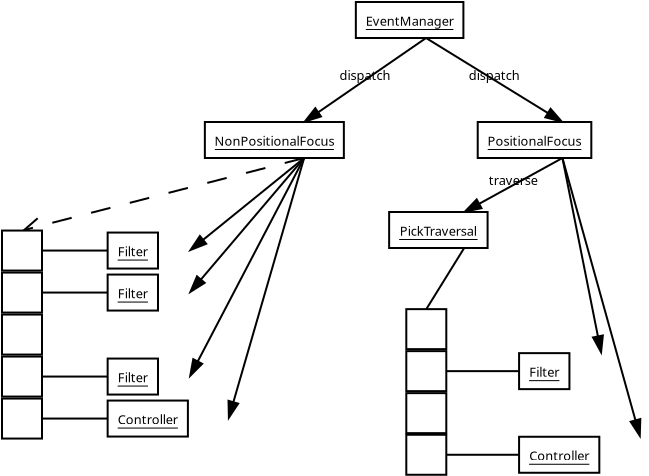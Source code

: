 <?xml version="1.0"?>
<dia:diagram xmlns:dia="http://www.lysator.liu.se/~alla/dia/">
  <dia:layer name="Background" visible="true">
    <dia:object type="UML - Object" version="0" id="O0">
      <dia:attribute name="obj_pos">
        <dia:point val="8.906,3.429"/>
      </dia:attribute>
      <dia:attribute name="obj_bb">
        <dia:rectangle val="8.856,3.379;15.973,5.279"/>
      </dia:attribute>
      <dia:attribute name="elem_corner">
        <dia:point val="8.906,3.429"/>
      </dia:attribute>
      <dia:attribute name="elem_width">
        <dia:real val="7.018"/>
      </dia:attribute>
      <dia:attribute name="elem_height">
        <dia:real val="1.8"/>
      </dia:attribute>
      <dia:attribute name="text">
        <dia:composite type="text">
          <dia:attribute name="string">
            <dia:string>#EventManager#</dia:string>
          </dia:attribute>
          <dia:attribute name="font">
            <dia:font name="Helvetica"/>
          </dia:attribute>
          <dia:attribute name="height">
            <dia:real val="0.8"/>
          </dia:attribute>
          <dia:attribute name="pos">
            <dia:point val="12.415,4.523"/>
          </dia:attribute>
          <dia:attribute name="color">
            <dia:color val="#000000"/>
          </dia:attribute>
          <dia:attribute name="alignment">
            <dia:enum val="1"/>
          </dia:attribute>
        </dia:composite>
      </dia:attribute>
      <dia:attribute name="stereotype">
        <dia:string/>
      </dia:attribute>
      <dia:attribute name="exstate">
        <dia:string/>
      </dia:attribute>
      <dia:attribute name="attrib">
        <dia:composite type="text">
          <dia:attribute name="string">
            <dia:string>##</dia:string>
          </dia:attribute>
          <dia:attribute name="font">
            <dia:font name="Helvetica"/>
          </dia:attribute>
          <dia:attribute name="height">
            <dia:real val="0.8"/>
          </dia:attribute>
          <dia:attribute name="pos">
            <dia:point val="0,0"/>
          </dia:attribute>
          <dia:attribute name="color">
            <dia:color val="#000000"/>
          </dia:attribute>
          <dia:attribute name="alignment">
            <dia:enum val="0"/>
          </dia:attribute>
        </dia:composite>
      </dia:attribute>
      <dia:attribute name="is_active">
        <dia:boolean val="false"/>
      </dia:attribute>
      <dia:attribute name="show_attribs">
        <dia:boolean val="false"/>
      </dia:attribute>
      <dia:attribute name="multiple">
        <dia:boolean val="false"/>
      </dia:attribute>
    </dia:object>
    <dia:object type="UML - Object" version="0" id="O1">
      <dia:attribute name="obj_pos">
        <dia:point val="10.571,13.929"/>
      </dia:attribute>
      <dia:attribute name="obj_bb">
        <dia:rectangle val="10.521,13.879;18.124,15.779"/>
      </dia:attribute>
      <dia:attribute name="elem_corner">
        <dia:point val="10.571,13.929"/>
      </dia:attribute>
      <dia:attribute name="elem_width">
        <dia:real val="7.502"/>
      </dia:attribute>
      <dia:attribute name="elem_height">
        <dia:real val="1.8"/>
      </dia:attribute>
      <dia:attribute name="text">
        <dia:composite type="text">
          <dia:attribute name="string">
            <dia:string>#PickTraversal#</dia:string>
          </dia:attribute>
          <dia:attribute name="font">
            <dia:font name="Helvetica"/>
          </dia:attribute>
          <dia:attribute name="height">
            <dia:real val="0.8"/>
          </dia:attribute>
          <dia:attribute name="pos">
            <dia:point val="14.323,15.023"/>
          </dia:attribute>
          <dia:attribute name="color">
            <dia:color val="#000000"/>
          </dia:attribute>
          <dia:attribute name="alignment">
            <dia:enum val="1"/>
          </dia:attribute>
        </dia:composite>
      </dia:attribute>
      <dia:attribute name="stereotype">
        <dia:string/>
      </dia:attribute>
      <dia:attribute name="exstate">
        <dia:string/>
      </dia:attribute>
      <dia:attribute name="attrib">
        <dia:composite type="text">
          <dia:attribute name="string">
            <dia:string>##</dia:string>
          </dia:attribute>
          <dia:attribute name="font">
            <dia:font name="Helvetica"/>
          </dia:attribute>
          <dia:attribute name="height">
            <dia:real val="0.8"/>
          </dia:attribute>
          <dia:attribute name="pos">
            <dia:point val="0,0"/>
          </dia:attribute>
          <dia:attribute name="color">
            <dia:color val="#000000"/>
          </dia:attribute>
          <dia:attribute name="alignment">
            <dia:enum val="0"/>
          </dia:attribute>
        </dia:composite>
      </dia:attribute>
      <dia:attribute name="is_active">
        <dia:boolean val="false"/>
      </dia:attribute>
      <dia:attribute name="show_attribs">
        <dia:boolean val="false"/>
      </dia:attribute>
      <dia:attribute name="multiple">
        <dia:boolean val="false"/>
      </dia:attribute>
    </dia:object>
    <dia:group>
      <dia:object type="UML - Object" version="0" id="O2">
        <dia:attribute name="obj_pos">
          <dia:point val="1.357,9.429"/>
        </dia:attribute>
        <dia:attribute name="obj_bb">
          <dia:rectangle val="1.307,9.379;11.334,11.279"/>
        </dia:attribute>
        <dia:attribute name="elem_corner">
          <dia:point val="1.357,9.429"/>
        </dia:attribute>
        <dia:attribute name="elem_width">
          <dia:real val="9.926"/>
        </dia:attribute>
        <dia:attribute name="elem_height">
          <dia:real val="1.8"/>
        </dia:attribute>
        <dia:attribute name="text">
          <dia:composite type="text">
            <dia:attribute name="string">
              <dia:string>#NonPositionalFocus#</dia:string>
            </dia:attribute>
            <dia:attribute name="font">
              <dia:font name="Helvetica"/>
            </dia:attribute>
            <dia:attribute name="height">
              <dia:real val="0.8"/>
            </dia:attribute>
            <dia:attribute name="pos">
              <dia:point val="6.32,10.523"/>
            </dia:attribute>
            <dia:attribute name="color">
              <dia:color val="#000000"/>
            </dia:attribute>
            <dia:attribute name="alignment">
              <dia:enum val="1"/>
            </dia:attribute>
          </dia:composite>
        </dia:attribute>
        <dia:attribute name="stereotype">
          <dia:string/>
        </dia:attribute>
        <dia:attribute name="exstate">
          <dia:string/>
        </dia:attribute>
        <dia:attribute name="attrib">
          <dia:composite type="text">
            <dia:attribute name="string">
              <dia:string>##</dia:string>
            </dia:attribute>
            <dia:attribute name="font">
              <dia:font name="Helvetica"/>
            </dia:attribute>
            <dia:attribute name="height">
              <dia:real val="0.8"/>
            </dia:attribute>
            <dia:attribute name="pos">
              <dia:point val="0,0"/>
            </dia:attribute>
            <dia:attribute name="color">
              <dia:color val="#000000"/>
            </dia:attribute>
            <dia:attribute name="alignment">
              <dia:enum val="0"/>
            </dia:attribute>
          </dia:composite>
        </dia:attribute>
        <dia:attribute name="is_active">
          <dia:boolean val="false"/>
        </dia:attribute>
        <dia:attribute name="show_attribs">
          <dia:boolean val="false"/>
        </dia:attribute>
        <dia:attribute name="multiple">
          <dia:boolean val="false"/>
        </dia:attribute>
      </dia:object>
      <dia:object type="UML - Object" version="0" id="O3">
        <dia:attribute name="obj_pos">
          <dia:point val="15,9.429"/>
        </dia:attribute>
        <dia:attribute name="obj_bb">
          <dia:rectangle val="14.95,9.379;23.522,11.279"/>
        </dia:attribute>
        <dia:attribute name="elem_corner">
          <dia:point val="15,9.429"/>
        </dia:attribute>
        <dia:attribute name="elem_width">
          <dia:real val="8.472"/>
        </dia:attribute>
        <dia:attribute name="elem_height">
          <dia:real val="1.8"/>
        </dia:attribute>
        <dia:attribute name="text">
          <dia:composite type="text">
            <dia:attribute name="string">
              <dia:string>#PositionalFocus#</dia:string>
            </dia:attribute>
            <dia:attribute name="font">
              <dia:font name="Helvetica"/>
            </dia:attribute>
            <dia:attribute name="height">
              <dia:real val="0.8"/>
            </dia:attribute>
            <dia:attribute name="pos">
              <dia:point val="19.236,10.523"/>
            </dia:attribute>
            <dia:attribute name="color">
              <dia:color val="#000000"/>
            </dia:attribute>
            <dia:attribute name="alignment">
              <dia:enum val="1"/>
            </dia:attribute>
          </dia:composite>
        </dia:attribute>
        <dia:attribute name="stereotype">
          <dia:string/>
        </dia:attribute>
        <dia:attribute name="exstate">
          <dia:string/>
        </dia:attribute>
        <dia:attribute name="attrib">
          <dia:composite type="text">
            <dia:attribute name="string">
              <dia:string>##</dia:string>
            </dia:attribute>
            <dia:attribute name="font">
              <dia:font name="Helvetica"/>
            </dia:attribute>
            <dia:attribute name="height">
              <dia:real val="0.8"/>
            </dia:attribute>
            <dia:attribute name="pos">
              <dia:point val="0,0"/>
            </dia:attribute>
            <dia:attribute name="color">
              <dia:color val="#000000"/>
            </dia:attribute>
            <dia:attribute name="alignment">
              <dia:enum val="0"/>
            </dia:attribute>
          </dia:composite>
        </dia:attribute>
        <dia:attribute name="is_active">
          <dia:boolean val="false"/>
        </dia:attribute>
        <dia:attribute name="show_attribs">
          <dia:boolean val="false"/>
        </dia:attribute>
        <dia:attribute name="multiple">
          <dia:boolean val="false"/>
        </dia:attribute>
      </dia:object>
    </dia:group>
    <dia:object type="UML - Message" version="0" id="O4">
      <dia:attribute name="obj_pos">
        <dia:point val="12.415,5.229"/>
      </dia:attribute>
      <dia:attribute name="obj_bb">
        <dia:rectangle val="5.47,4.379;14.296,10.279"/>
      </dia:attribute>
      <dia:attribute name="conn_endpoints">
        <dia:point val="12.415,5.229"/>
        <dia:point val="6.32,9.429"/>
      </dia:attribute>
      <dia:attribute name="text">
        <dia:string>#dispatch#</dia:string>
      </dia:attribute>
      <dia:attribute name="text_pos">
        <dia:point val="9.367,7.329"/>
      </dia:attribute>
      <dia:attribute name="type">
        <dia:int val="0"/>
      </dia:attribute>
      <dia:connections>
        <dia:connection handle="0" to="O0" connection="6"/>
        <dia:connection handle="1" to="O2" connection="1"/>
      </dia:connections>
    </dia:object>
    <dia:object type="UML - Message" version="0" id="O5">
      <dia:attribute name="obj_pos">
        <dia:point val="12.415,5.229"/>
      </dia:attribute>
      <dia:attribute name="obj_bb">
        <dia:rectangle val="11.565,4.379;20.754,10.279"/>
      </dia:attribute>
      <dia:attribute name="conn_endpoints">
        <dia:point val="12.415,5.229"/>
        <dia:point val="19.236,9.429"/>
      </dia:attribute>
      <dia:attribute name="text">
        <dia:string>#dispatch#</dia:string>
      </dia:attribute>
      <dia:attribute name="text_pos">
        <dia:point val="15.825,7.329"/>
      </dia:attribute>
      <dia:attribute name="type">
        <dia:int val="0"/>
      </dia:attribute>
      <dia:connections>
        <dia:connection handle="0" to="O0" connection="6"/>
        <dia:connection handle="1" to="O3" connection="1"/>
      </dia:connections>
    </dia:object>
    <dia:object type="UML - Message" version="0" id="O6">
      <dia:attribute name="obj_pos">
        <dia:point val="6.32,11.229"/>
      </dia:attribute>
      <dia:attribute name="obj_bb">
        <dia:rectangle val="-0.245,10.379;7.17,16.707"/>
      </dia:attribute>
      <dia:attribute name="conn_endpoints">
        <dia:point val="6.32,11.229"/>
        <dia:point val="0.605,15.857"/>
      </dia:attribute>
      <dia:attribute name="text">
        <dia:string/>
      </dia:attribute>
      <dia:attribute name="text_pos">
        <dia:point val="3.463,13.543"/>
      </dia:attribute>
      <dia:attribute name="type">
        <dia:int val="-4342339"/>
      </dia:attribute>
      <dia:connections>
        <dia:connection handle="0" to="O2" connection="6"/>
        <dia:connection handle="1" to="O14" connection="4"/>
      </dia:connections>
    </dia:object>
    <dia:object type="UML - Message" version="0" id="O7">
      <dia:attribute name="obj_pos">
        <dia:point val="19.236,11.229"/>
      </dia:attribute>
      <dia:attribute name="obj_bb">
        <dia:rectangle val="13.473,10.379;21.708,14.779"/>
      </dia:attribute>
      <dia:attribute name="conn_endpoints">
        <dia:point val="19.236,11.229"/>
        <dia:point val="14.323,13.929"/>
      </dia:attribute>
      <dia:attribute name="text">
        <dia:string>#traverse#</dia:string>
      </dia:attribute>
      <dia:attribute name="text_pos">
        <dia:point val="16.779,12.579"/>
      </dia:attribute>
      <dia:attribute name="type">
        <dia:int val="0"/>
      </dia:attribute>
      <dia:connections>
        <dia:connection handle="0" to="O3" connection="6"/>
        <dia:connection handle="1" to="O1" connection="1"/>
      </dia:connections>
    </dia:object>
    <dia:object type="Standard - Line" version="0" id="O8">
      <dia:attribute name="obj_pos">
        <dia:point val="6.32,11.229"/>
      </dia:attribute>
      <dia:attribute name="obj_bb">
        <dia:rectangle val="-8.636,10.379;7.17,15.707"/>
      </dia:attribute>
      <dia:attribute name="conn_endpoints">
        <dia:point val="6.32,11.229"/>
        <dia:point val="-7.786,14.857"/>
      </dia:attribute>
      <dia:attribute name="line_width">
        <dia:real val="0.1"/>
      </dia:attribute>
      <dia:attribute name="line_style">
        <dia:enum val="1"/>
      </dia:attribute>
      <dia:attribute name="end_arrow">
        <dia:enum val="1"/>
      </dia:attribute>
      <dia:attribute name="end_arrow_length">
        <dia:real val="0.8"/>
      </dia:attribute>
      <dia:attribute name="end_arrow_width">
        <dia:real val="0.8"/>
      </dia:attribute>
      <dia:connections>
        <dia:connection handle="0" to="O2" connection="6"/>
        <dia:connection handle="1" to="O9" connection="1"/>
      </dia:connections>
    </dia:object>
    <dia:group>
      <dia:object type="Standard - Box" version="0" id="O9">
        <dia:attribute name="obj_pos">
          <dia:point val="-8.786,14.857"/>
        </dia:attribute>
        <dia:attribute name="obj_bb">
          <dia:rectangle val="-8.836,14.807;-6.736,16.907"/>
        </dia:attribute>
        <dia:attribute name="elem_corner">
          <dia:point val="-8.786,14.857"/>
        </dia:attribute>
        <dia:attribute name="elem_width">
          <dia:real val="2"/>
        </dia:attribute>
        <dia:attribute name="elem_height">
          <dia:real val="2"/>
        </dia:attribute>
        <dia:attribute name="show_background">
          <dia:boolean val="true"/>
        </dia:attribute>
      </dia:object>
      <dia:object type="Standard - Box" version="0" id="O10">
        <dia:attribute name="obj_pos">
          <dia:point val="-8.786,16.957"/>
        </dia:attribute>
        <dia:attribute name="obj_bb">
          <dia:rectangle val="-8.836,16.907;-6.736,19.007"/>
        </dia:attribute>
        <dia:attribute name="elem_corner">
          <dia:point val="-8.786,16.957"/>
        </dia:attribute>
        <dia:attribute name="elem_width">
          <dia:real val="2"/>
        </dia:attribute>
        <dia:attribute name="elem_height">
          <dia:real val="2"/>
        </dia:attribute>
        <dia:attribute name="show_background">
          <dia:boolean val="true"/>
        </dia:attribute>
      </dia:object>
      <dia:object type="Standard - Box" version="0" id="O11">
        <dia:attribute name="obj_pos">
          <dia:point val="-8.786,19.057"/>
        </dia:attribute>
        <dia:attribute name="obj_bb">
          <dia:rectangle val="-8.836,19.007;-6.736,21.107"/>
        </dia:attribute>
        <dia:attribute name="elem_corner">
          <dia:point val="-8.786,19.057"/>
        </dia:attribute>
        <dia:attribute name="elem_width">
          <dia:real val="2"/>
        </dia:attribute>
        <dia:attribute name="elem_height">
          <dia:real val="2"/>
        </dia:attribute>
        <dia:attribute name="show_background">
          <dia:boolean val="true"/>
        </dia:attribute>
      </dia:object>
      <dia:object type="Standard - Box" version="0" id="O12">
        <dia:attribute name="obj_pos">
          <dia:point val="-8.786,21.157"/>
        </dia:attribute>
        <dia:attribute name="obj_bb">
          <dia:rectangle val="-8.836,21.107;-6.736,23.207"/>
        </dia:attribute>
        <dia:attribute name="elem_corner">
          <dia:point val="-8.786,21.157"/>
        </dia:attribute>
        <dia:attribute name="elem_width">
          <dia:real val="2"/>
        </dia:attribute>
        <dia:attribute name="elem_height">
          <dia:real val="2"/>
        </dia:attribute>
        <dia:attribute name="show_background">
          <dia:boolean val="true"/>
        </dia:attribute>
      </dia:object>
      <dia:object type="Standard - Box" version="0" id="O13">
        <dia:attribute name="obj_pos">
          <dia:point val="-8.786,23.257"/>
        </dia:attribute>
        <dia:attribute name="obj_bb">
          <dia:rectangle val="-8.836,23.207;-6.736,25.307"/>
        </dia:attribute>
        <dia:attribute name="elem_corner">
          <dia:point val="-8.786,23.257"/>
        </dia:attribute>
        <dia:attribute name="elem_width">
          <dia:real val="2"/>
        </dia:attribute>
        <dia:attribute name="elem_height">
          <dia:real val="2"/>
        </dia:attribute>
        <dia:attribute name="show_background">
          <dia:boolean val="true"/>
        </dia:attribute>
      </dia:object>
      <dia:object type="UML - Object" version="0" id="O14">
        <dia:attribute name="obj_pos">
          <dia:point val="-3.504,14.957"/>
        </dia:attribute>
        <dia:attribute name="obj_bb">
          <dia:rectangle val="-3.554,14.907;0.655,16.807"/>
        </dia:attribute>
        <dia:attribute name="elem_corner">
          <dia:point val="-3.504,14.957"/>
        </dia:attribute>
        <dia:attribute name="elem_width">
          <dia:real val="4.109"/>
        </dia:attribute>
        <dia:attribute name="elem_height">
          <dia:real val="1.8"/>
        </dia:attribute>
        <dia:attribute name="text">
          <dia:composite type="text">
            <dia:attribute name="string">
              <dia:string>#Filter#</dia:string>
            </dia:attribute>
            <dia:attribute name="font">
              <dia:font name="Helvetica"/>
            </dia:attribute>
            <dia:attribute name="height">
              <dia:real val="0.8"/>
            </dia:attribute>
            <dia:attribute name="pos">
              <dia:point val="-1.449,16.052"/>
            </dia:attribute>
            <dia:attribute name="color">
              <dia:color val="#000000"/>
            </dia:attribute>
            <dia:attribute name="alignment">
              <dia:enum val="1"/>
            </dia:attribute>
          </dia:composite>
        </dia:attribute>
        <dia:attribute name="stereotype">
          <dia:string/>
        </dia:attribute>
        <dia:attribute name="exstate">
          <dia:string/>
        </dia:attribute>
        <dia:attribute name="attrib">
          <dia:composite type="text">
            <dia:attribute name="string">
              <dia:string>##</dia:string>
            </dia:attribute>
            <dia:attribute name="font">
              <dia:font name="Helvetica"/>
            </dia:attribute>
            <dia:attribute name="height">
              <dia:real val="0.8"/>
            </dia:attribute>
            <dia:attribute name="pos">
              <dia:point val="0,0"/>
            </dia:attribute>
            <dia:attribute name="color">
              <dia:color val="#000000"/>
            </dia:attribute>
            <dia:attribute name="alignment">
              <dia:enum val="0"/>
            </dia:attribute>
          </dia:composite>
        </dia:attribute>
        <dia:attribute name="is_active">
          <dia:boolean val="false"/>
        </dia:attribute>
        <dia:attribute name="show_attribs">
          <dia:boolean val="false"/>
        </dia:attribute>
        <dia:attribute name="multiple">
          <dia:boolean val="false"/>
        </dia:attribute>
      </dia:object>
      <dia:object type="UML - Object" version="0" id="O15">
        <dia:attribute name="obj_pos">
          <dia:point val="-3.504,17.057"/>
        </dia:attribute>
        <dia:attribute name="obj_bb">
          <dia:rectangle val="-3.554,17.007;0.655,18.907"/>
        </dia:attribute>
        <dia:attribute name="elem_corner">
          <dia:point val="-3.504,17.057"/>
        </dia:attribute>
        <dia:attribute name="elem_width">
          <dia:real val="4.109"/>
        </dia:attribute>
        <dia:attribute name="elem_height">
          <dia:real val="1.8"/>
        </dia:attribute>
        <dia:attribute name="text">
          <dia:composite type="text">
            <dia:attribute name="string">
              <dia:string>#Filter#</dia:string>
            </dia:attribute>
            <dia:attribute name="font">
              <dia:font name="Helvetica"/>
            </dia:attribute>
            <dia:attribute name="height">
              <dia:real val="0.8"/>
            </dia:attribute>
            <dia:attribute name="pos">
              <dia:point val="-1.449,18.152"/>
            </dia:attribute>
            <dia:attribute name="color">
              <dia:color val="#000000"/>
            </dia:attribute>
            <dia:attribute name="alignment">
              <dia:enum val="1"/>
            </dia:attribute>
          </dia:composite>
        </dia:attribute>
        <dia:attribute name="stereotype">
          <dia:string/>
        </dia:attribute>
        <dia:attribute name="exstate">
          <dia:string/>
        </dia:attribute>
        <dia:attribute name="attrib">
          <dia:composite type="text">
            <dia:attribute name="string">
              <dia:string>##</dia:string>
            </dia:attribute>
            <dia:attribute name="font">
              <dia:font name="Helvetica"/>
            </dia:attribute>
            <dia:attribute name="height">
              <dia:real val="0.8"/>
            </dia:attribute>
            <dia:attribute name="pos">
              <dia:point val="0,0"/>
            </dia:attribute>
            <dia:attribute name="color">
              <dia:color val="#000000"/>
            </dia:attribute>
            <dia:attribute name="alignment">
              <dia:enum val="0"/>
            </dia:attribute>
          </dia:composite>
        </dia:attribute>
        <dia:attribute name="is_active">
          <dia:boolean val="false"/>
        </dia:attribute>
        <dia:attribute name="show_attribs">
          <dia:boolean val="false"/>
        </dia:attribute>
        <dia:attribute name="multiple">
          <dia:boolean val="false"/>
        </dia:attribute>
      </dia:object>
      <dia:object type="UML - Object" version="0" id="O16">
        <dia:attribute name="obj_pos">
          <dia:point val="-3.504,21.257"/>
        </dia:attribute>
        <dia:attribute name="obj_bb">
          <dia:rectangle val="-3.554,21.207;0.655,23.107"/>
        </dia:attribute>
        <dia:attribute name="elem_corner">
          <dia:point val="-3.504,21.257"/>
        </dia:attribute>
        <dia:attribute name="elem_width">
          <dia:real val="4.109"/>
        </dia:attribute>
        <dia:attribute name="elem_height">
          <dia:real val="1.8"/>
        </dia:attribute>
        <dia:attribute name="text">
          <dia:composite type="text">
            <dia:attribute name="string">
              <dia:string>#Filter#</dia:string>
            </dia:attribute>
            <dia:attribute name="font">
              <dia:font name="Helvetica"/>
            </dia:attribute>
            <dia:attribute name="height">
              <dia:real val="0.8"/>
            </dia:attribute>
            <dia:attribute name="pos">
              <dia:point val="-1.449,22.352"/>
            </dia:attribute>
            <dia:attribute name="color">
              <dia:color val="#000000"/>
            </dia:attribute>
            <dia:attribute name="alignment">
              <dia:enum val="1"/>
            </dia:attribute>
          </dia:composite>
        </dia:attribute>
        <dia:attribute name="stereotype">
          <dia:string/>
        </dia:attribute>
        <dia:attribute name="exstate">
          <dia:string/>
        </dia:attribute>
        <dia:attribute name="attrib">
          <dia:composite type="text">
            <dia:attribute name="string">
              <dia:string>##</dia:string>
            </dia:attribute>
            <dia:attribute name="font">
              <dia:font name="Helvetica"/>
            </dia:attribute>
            <dia:attribute name="height">
              <dia:real val="0.8"/>
            </dia:attribute>
            <dia:attribute name="pos">
              <dia:point val="0,0"/>
            </dia:attribute>
            <dia:attribute name="color">
              <dia:color val="#000000"/>
            </dia:attribute>
            <dia:attribute name="alignment">
              <dia:enum val="0"/>
            </dia:attribute>
          </dia:composite>
        </dia:attribute>
        <dia:attribute name="is_active">
          <dia:boolean val="false"/>
        </dia:attribute>
        <dia:attribute name="show_attribs">
          <dia:boolean val="false"/>
        </dia:attribute>
        <dia:attribute name="multiple">
          <dia:boolean val="false"/>
        </dia:attribute>
      </dia:object>
      <dia:object type="UML - Object" version="0" id="O17">
        <dia:attribute name="obj_pos">
          <dia:point val="-3.504,23.357"/>
        </dia:attribute>
        <dia:attribute name="obj_bb">
          <dia:rectangle val="-3.554,23.307;2.594,25.207"/>
        </dia:attribute>
        <dia:attribute name="elem_corner">
          <dia:point val="-3.504,23.357"/>
        </dia:attribute>
        <dia:attribute name="elem_width">
          <dia:real val="6.048"/>
        </dia:attribute>
        <dia:attribute name="elem_height">
          <dia:real val="1.8"/>
        </dia:attribute>
        <dia:attribute name="text">
          <dia:composite type="text">
            <dia:attribute name="string">
              <dia:string>#Controller#</dia:string>
            </dia:attribute>
            <dia:attribute name="font">
              <dia:font name="Helvetica"/>
            </dia:attribute>
            <dia:attribute name="height">
              <dia:real val="0.8"/>
            </dia:attribute>
            <dia:attribute name="pos">
              <dia:point val="-0.48,24.452"/>
            </dia:attribute>
            <dia:attribute name="color">
              <dia:color val="#000000"/>
            </dia:attribute>
            <dia:attribute name="alignment">
              <dia:enum val="1"/>
            </dia:attribute>
          </dia:composite>
        </dia:attribute>
        <dia:attribute name="stereotype">
          <dia:string/>
        </dia:attribute>
        <dia:attribute name="exstate">
          <dia:string/>
        </dia:attribute>
        <dia:attribute name="attrib">
          <dia:composite type="text">
            <dia:attribute name="string">
              <dia:string>##</dia:string>
            </dia:attribute>
            <dia:attribute name="font">
              <dia:font name="Helvetica"/>
            </dia:attribute>
            <dia:attribute name="height">
              <dia:real val="0.8"/>
            </dia:attribute>
            <dia:attribute name="pos">
              <dia:point val="0,0"/>
            </dia:attribute>
            <dia:attribute name="color">
              <dia:color val="#000000"/>
            </dia:attribute>
            <dia:attribute name="alignment">
              <dia:enum val="0"/>
            </dia:attribute>
          </dia:composite>
        </dia:attribute>
        <dia:attribute name="is_active">
          <dia:boolean val="false"/>
        </dia:attribute>
        <dia:attribute name="show_attribs">
          <dia:boolean val="false"/>
        </dia:attribute>
        <dia:attribute name="multiple">
          <dia:boolean val="false"/>
        </dia:attribute>
      </dia:object>
      <dia:object type="Standard - Line" version="0" id="O18">
        <dia:attribute name="obj_pos">
          <dia:point val="-6.786,15.857"/>
        </dia:attribute>
        <dia:attribute name="obj_bb">
          <dia:rectangle val="-6.836,15.807;-3.454,15.907"/>
        </dia:attribute>
        <dia:attribute name="conn_endpoints">
          <dia:point val="-6.786,15.857"/>
          <dia:point val="-3.504,15.857"/>
        </dia:attribute>
        <dia:connections>
          <dia:connection handle="0" to="O9" connection="4"/>
          <dia:connection handle="1" to="O14" connection="3"/>
        </dia:connections>
      </dia:object>
      <dia:object type="Standard - Line" version="0" id="O19">
        <dia:attribute name="obj_pos">
          <dia:point val="-6.786,17.957"/>
        </dia:attribute>
        <dia:attribute name="obj_bb">
          <dia:rectangle val="-6.836,17.907;-3.454,18.007"/>
        </dia:attribute>
        <dia:attribute name="conn_endpoints">
          <dia:point val="-6.786,17.957"/>
          <dia:point val="-3.504,17.957"/>
        </dia:attribute>
        <dia:connections>
          <dia:connection handle="0" to="O10" connection="4"/>
          <dia:connection handle="1" to="O15" connection="3"/>
        </dia:connections>
      </dia:object>
      <dia:object type="Standard - Line" version="0" id="O20">
        <dia:attribute name="obj_pos">
          <dia:point val="-6.786,22.157"/>
        </dia:attribute>
        <dia:attribute name="obj_bb">
          <dia:rectangle val="-6.836,22.107;-3.454,22.207"/>
        </dia:attribute>
        <dia:attribute name="conn_endpoints">
          <dia:point val="-6.786,22.157"/>
          <dia:point val="-3.504,22.157"/>
        </dia:attribute>
        <dia:connections>
          <dia:connection handle="0" to="O12" connection="4"/>
          <dia:connection handle="1" to="O16" connection="3"/>
        </dia:connections>
      </dia:object>
      <dia:object type="Standard - Line" version="0" id="O21">
        <dia:attribute name="obj_pos">
          <dia:point val="-6.786,24.257"/>
        </dia:attribute>
        <dia:attribute name="obj_bb">
          <dia:rectangle val="-6.836,24.207;-3.454,24.307"/>
        </dia:attribute>
        <dia:attribute name="conn_endpoints">
          <dia:point val="-6.786,24.257"/>
          <dia:point val="-3.504,24.257"/>
        </dia:attribute>
        <dia:connections>
          <dia:connection handle="0" to="O13" connection="4"/>
          <dia:connection handle="1" to="O17" connection="3"/>
        </dia:connections>
      </dia:object>
    </dia:group>
    <dia:object type="UML - Message" version="0" id="O22">
      <dia:attribute name="obj_pos">
        <dia:point val="6.32,11.229"/>
      </dia:attribute>
      <dia:attribute name="obj_bb">
        <dia:rectangle val="-0.245,10.379;7.17,18.807"/>
      </dia:attribute>
      <dia:attribute name="conn_endpoints">
        <dia:point val="6.32,11.229"/>
        <dia:point val="0.605,17.957"/>
      </dia:attribute>
      <dia:attribute name="text">
        <dia:string/>
      </dia:attribute>
      <dia:attribute name="text_pos">
        <dia:point val="3.463,14.593"/>
      </dia:attribute>
      <dia:attribute name="type">
        <dia:int val="137541464"/>
      </dia:attribute>
      <dia:connections>
        <dia:connection handle="0" to="O2" connection="6"/>
        <dia:connection handle="1" to="O15" connection="4"/>
      </dia:connections>
    </dia:object>
    <dia:object type="UML - Message" version="0" id="O23">
      <dia:attribute name="obj_pos">
        <dia:point val="6.32,11.229"/>
      </dia:attribute>
      <dia:attribute name="obj_bb">
        <dia:rectangle val="-0.245,10.379;7.17,23.007"/>
      </dia:attribute>
      <dia:attribute name="conn_endpoints">
        <dia:point val="6.32,11.229"/>
        <dia:point val="0.605,22.157"/>
      </dia:attribute>
      <dia:attribute name="text">
        <dia:string/>
      </dia:attribute>
      <dia:attribute name="text_pos">
        <dia:point val="3.463,16.693"/>
      </dia:attribute>
      <dia:attribute name="type">
        <dia:int val="0"/>
      </dia:attribute>
      <dia:connections>
        <dia:connection handle="0" to="O2" connection="6"/>
        <dia:connection handle="1" to="O16" connection="4"/>
      </dia:connections>
    </dia:object>
    <dia:object type="UML - Message" version="0" id="O24">
      <dia:attribute name="obj_pos">
        <dia:point val="6.32,11.229"/>
      </dia:attribute>
      <dia:attribute name="obj_bb">
        <dia:rectangle val="1.694,10.379;7.17,25.107"/>
      </dia:attribute>
      <dia:attribute name="conn_endpoints">
        <dia:point val="6.32,11.229"/>
        <dia:point val="2.544,24.257"/>
      </dia:attribute>
      <dia:attribute name="text">
        <dia:string/>
      </dia:attribute>
      <dia:attribute name="text_pos">
        <dia:point val="4.432,17.743"/>
      </dia:attribute>
      <dia:attribute name="type">
        <dia:int val="0"/>
      </dia:attribute>
      <dia:connections>
        <dia:connection handle="0" to="O2" connection="6"/>
        <dia:connection handle="1" to="O17" connection="4"/>
      </dia:connections>
    </dia:object>
    <dia:group>
      <dia:object type="Standard - Box" version="0" id="O25">
        <dia:attribute name="obj_pos">
          <dia:point val="11.429,20.886"/>
        </dia:attribute>
        <dia:attribute name="obj_bb">
          <dia:rectangle val="11.379,20.836;13.479,22.936"/>
        </dia:attribute>
        <dia:attribute name="elem_corner">
          <dia:point val="11.429,20.886"/>
        </dia:attribute>
        <dia:attribute name="elem_width">
          <dia:real val="2"/>
        </dia:attribute>
        <dia:attribute name="elem_height">
          <dia:real val="2"/>
        </dia:attribute>
        <dia:attribute name="show_background">
          <dia:boolean val="true"/>
        </dia:attribute>
      </dia:object>
      <dia:object type="UML - Object" version="0" id="O26">
        <dia:attribute name="obj_pos">
          <dia:point val="17.068,20.986"/>
        </dia:attribute>
        <dia:attribute name="obj_bb">
          <dia:rectangle val="17.018,20.936;21.227,22.836"/>
        </dia:attribute>
        <dia:attribute name="elem_corner">
          <dia:point val="17.068,20.986"/>
        </dia:attribute>
        <dia:attribute name="elem_width">
          <dia:real val="4.109"/>
        </dia:attribute>
        <dia:attribute name="elem_height">
          <dia:real val="1.8"/>
        </dia:attribute>
        <dia:attribute name="text">
          <dia:composite type="text">
            <dia:attribute name="string">
              <dia:string>#Filter#</dia:string>
            </dia:attribute>
            <dia:attribute name="font">
              <dia:font name="Helvetica"/>
            </dia:attribute>
            <dia:attribute name="height">
              <dia:real val="0.8"/>
            </dia:attribute>
            <dia:attribute name="pos">
              <dia:point val="19.122,22.08"/>
            </dia:attribute>
            <dia:attribute name="color">
              <dia:color val="#000000"/>
            </dia:attribute>
            <dia:attribute name="alignment">
              <dia:enum val="1"/>
            </dia:attribute>
          </dia:composite>
        </dia:attribute>
        <dia:attribute name="stereotype">
          <dia:string/>
        </dia:attribute>
        <dia:attribute name="exstate">
          <dia:string/>
        </dia:attribute>
        <dia:attribute name="attrib">
          <dia:composite type="text">
            <dia:attribute name="string">
              <dia:string>##</dia:string>
            </dia:attribute>
            <dia:attribute name="font">
              <dia:font name="Helvetica"/>
            </dia:attribute>
            <dia:attribute name="height">
              <dia:real val="0.8"/>
            </dia:attribute>
            <dia:attribute name="pos">
              <dia:point val="0,0"/>
            </dia:attribute>
            <dia:attribute name="color">
              <dia:color val="#000000"/>
            </dia:attribute>
            <dia:attribute name="alignment">
              <dia:enum val="0"/>
            </dia:attribute>
          </dia:composite>
        </dia:attribute>
        <dia:attribute name="is_active">
          <dia:boolean val="false"/>
        </dia:attribute>
        <dia:attribute name="show_attribs">
          <dia:boolean val="false"/>
        </dia:attribute>
        <dia:attribute name="multiple">
          <dia:boolean val="false"/>
        </dia:attribute>
      </dia:object>
      <dia:object type="Standard - Box" version="0" id="O27">
        <dia:attribute name="obj_pos">
          <dia:point val="11.429,18.786"/>
        </dia:attribute>
        <dia:attribute name="obj_bb">
          <dia:rectangle val="11.379,18.736;13.479,20.836"/>
        </dia:attribute>
        <dia:attribute name="elem_corner">
          <dia:point val="11.429,18.786"/>
        </dia:attribute>
        <dia:attribute name="elem_width">
          <dia:real val="2"/>
        </dia:attribute>
        <dia:attribute name="elem_height">
          <dia:real val="2"/>
        </dia:attribute>
        <dia:attribute name="show_background">
          <dia:boolean val="true"/>
        </dia:attribute>
      </dia:object>
      <dia:object type="Standard - Box" version="0" id="O28">
        <dia:attribute name="obj_pos">
          <dia:point val="11.429,22.986"/>
        </dia:attribute>
        <dia:attribute name="obj_bb">
          <dia:rectangle val="11.379,22.936;13.479,25.036"/>
        </dia:attribute>
        <dia:attribute name="elem_corner">
          <dia:point val="11.429,22.986"/>
        </dia:attribute>
        <dia:attribute name="elem_width">
          <dia:real val="2"/>
        </dia:attribute>
        <dia:attribute name="elem_height">
          <dia:real val="2"/>
        </dia:attribute>
        <dia:attribute name="show_background">
          <dia:boolean val="true"/>
        </dia:attribute>
      </dia:object>
      <dia:object type="Standard - Box" version="0" id="O29">
        <dia:attribute name="obj_pos">
          <dia:point val="11.429,25.067"/>
        </dia:attribute>
        <dia:attribute name="obj_bb">
          <dia:rectangle val="11.379,25.017;13.479,27.117"/>
        </dia:attribute>
        <dia:attribute name="elem_corner">
          <dia:point val="11.429,25.067"/>
        </dia:attribute>
        <dia:attribute name="elem_width">
          <dia:real val="2"/>
        </dia:attribute>
        <dia:attribute name="elem_height">
          <dia:real val="2"/>
        </dia:attribute>
        <dia:attribute name="show_background">
          <dia:boolean val="true"/>
        </dia:attribute>
      </dia:object>
      <dia:object type="UML - Object" version="0" id="O30">
        <dia:attribute name="obj_pos">
          <dia:point val="17.068,25.167"/>
        </dia:attribute>
        <dia:attribute name="obj_bb">
          <dia:rectangle val="17.018,25.117;23.166,27.017"/>
        </dia:attribute>
        <dia:attribute name="elem_corner">
          <dia:point val="17.068,25.167"/>
        </dia:attribute>
        <dia:attribute name="elem_width">
          <dia:real val="6.048"/>
        </dia:attribute>
        <dia:attribute name="elem_height">
          <dia:real val="1.8"/>
        </dia:attribute>
        <dia:attribute name="text">
          <dia:composite type="text">
            <dia:attribute name="string">
              <dia:string>#Controller#</dia:string>
            </dia:attribute>
            <dia:attribute name="font">
              <dia:font name="Helvetica"/>
            </dia:attribute>
            <dia:attribute name="height">
              <dia:real val="0.8"/>
            </dia:attribute>
            <dia:attribute name="pos">
              <dia:point val="20.092,26.262"/>
            </dia:attribute>
            <dia:attribute name="color">
              <dia:color val="#000000"/>
            </dia:attribute>
            <dia:attribute name="alignment">
              <dia:enum val="1"/>
            </dia:attribute>
          </dia:composite>
        </dia:attribute>
        <dia:attribute name="stereotype">
          <dia:string/>
        </dia:attribute>
        <dia:attribute name="exstate">
          <dia:string/>
        </dia:attribute>
        <dia:attribute name="attrib">
          <dia:composite type="text">
            <dia:attribute name="string">
              <dia:string>##</dia:string>
            </dia:attribute>
            <dia:attribute name="font">
              <dia:font name="Helvetica"/>
            </dia:attribute>
            <dia:attribute name="height">
              <dia:real val="0.8"/>
            </dia:attribute>
            <dia:attribute name="pos">
              <dia:point val="0,0"/>
            </dia:attribute>
            <dia:attribute name="color">
              <dia:color val="#000000"/>
            </dia:attribute>
            <dia:attribute name="alignment">
              <dia:enum val="0"/>
            </dia:attribute>
          </dia:composite>
        </dia:attribute>
        <dia:attribute name="is_active">
          <dia:boolean val="false"/>
        </dia:attribute>
        <dia:attribute name="show_attribs">
          <dia:boolean val="false"/>
        </dia:attribute>
        <dia:attribute name="multiple">
          <dia:boolean val="false"/>
        </dia:attribute>
      </dia:object>
      <dia:object type="Standard - Line" version="0" id="O31">
        <dia:attribute name="obj_pos">
          <dia:point val="13.429,21.886"/>
        </dia:attribute>
        <dia:attribute name="obj_bb">
          <dia:rectangle val="13.379,21.836;17.118,21.936"/>
        </dia:attribute>
        <dia:attribute name="conn_endpoints">
          <dia:point val="13.429,21.886"/>
          <dia:point val="17.068,21.886"/>
        </dia:attribute>
        <dia:connections>
          <dia:connection handle="0" to="O25" connection="4"/>
          <dia:connection handle="1" to="O26" connection="3"/>
        </dia:connections>
      </dia:object>
      <dia:object type="Standard - Line" version="0" id="O32">
        <dia:attribute name="obj_pos">
          <dia:point val="13.429,26.067"/>
        </dia:attribute>
        <dia:attribute name="obj_bb">
          <dia:rectangle val="13.379,26.017;17.118,26.117"/>
        </dia:attribute>
        <dia:attribute name="conn_endpoints">
          <dia:point val="13.429,26.067"/>
          <dia:point val="17.068,26.067"/>
        </dia:attribute>
        <dia:connections>
          <dia:connection handle="0" to="O29" connection="4"/>
          <dia:connection handle="1" to="O30" connection="3"/>
        </dia:connections>
      </dia:object>
    </dia:group>
    <dia:object type="UML - Message" version="0" id="O33">
      <dia:attribute name="obj_pos">
        <dia:point val="19.236,11.229"/>
      </dia:attribute>
      <dia:attribute name="obj_bb">
        <dia:rectangle val="18.386,10.379;22.027,21.836"/>
      </dia:attribute>
      <dia:attribute name="conn_endpoints">
        <dia:point val="19.236,11.229"/>
        <dia:point val="21.177,20.986"/>
      </dia:attribute>
      <dia:attribute name="text">
        <dia:string/>
      </dia:attribute>
      <dia:attribute name="text_pos">
        <dia:point val="20.206,16.107"/>
      </dia:attribute>
      <dia:attribute name="type">
        <dia:int val="0"/>
      </dia:attribute>
      <dia:connections>
        <dia:connection handle="0" to="O3" connection="6"/>
        <dia:connection handle="1" to="O26" connection="2"/>
      </dia:connections>
    </dia:object>
    <dia:object type="UML - Message" version="0" id="O34">
      <dia:attribute name="obj_pos">
        <dia:point val="19.236,11.229"/>
      </dia:attribute>
      <dia:attribute name="obj_bb">
        <dia:rectangle val="18.386,10.379;23.966,26.017"/>
      </dia:attribute>
      <dia:attribute name="conn_endpoints">
        <dia:point val="19.236,11.229"/>
        <dia:point val="23.116,25.167"/>
      </dia:attribute>
      <dia:attribute name="text">
        <dia:string/>
      </dia:attribute>
      <dia:attribute name="text_pos">
        <dia:point val="21.176,18.198"/>
      </dia:attribute>
      <dia:attribute name="type">
        <dia:int val="0"/>
      </dia:attribute>
      <dia:connections>
        <dia:connection handle="0" to="O3" connection="6"/>
        <dia:connection handle="1" to="O30" connection="2"/>
      </dia:connections>
    </dia:object>
    <dia:object type="Standard - Line" version="0" id="O35">
      <dia:attribute name="obj_pos">
        <dia:point val="14.323,15.729"/>
      </dia:attribute>
      <dia:attribute name="obj_bb">
        <dia:rectangle val="12.379,15.679;14.373,18.836"/>
      </dia:attribute>
      <dia:attribute name="conn_endpoints">
        <dia:point val="14.323,15.729"/>
        <dia:point val="12.429,18.786"/>
      </dia:attribute>
      <dia:connections>
        <dia:connection handle="0" to="O1" connection="6"/>
        <dia:connection handle="1" to="O27" connection="1"/>
      </dia:connections>
    </dia:object>
  </dia:layer>
</dia:diagram>
